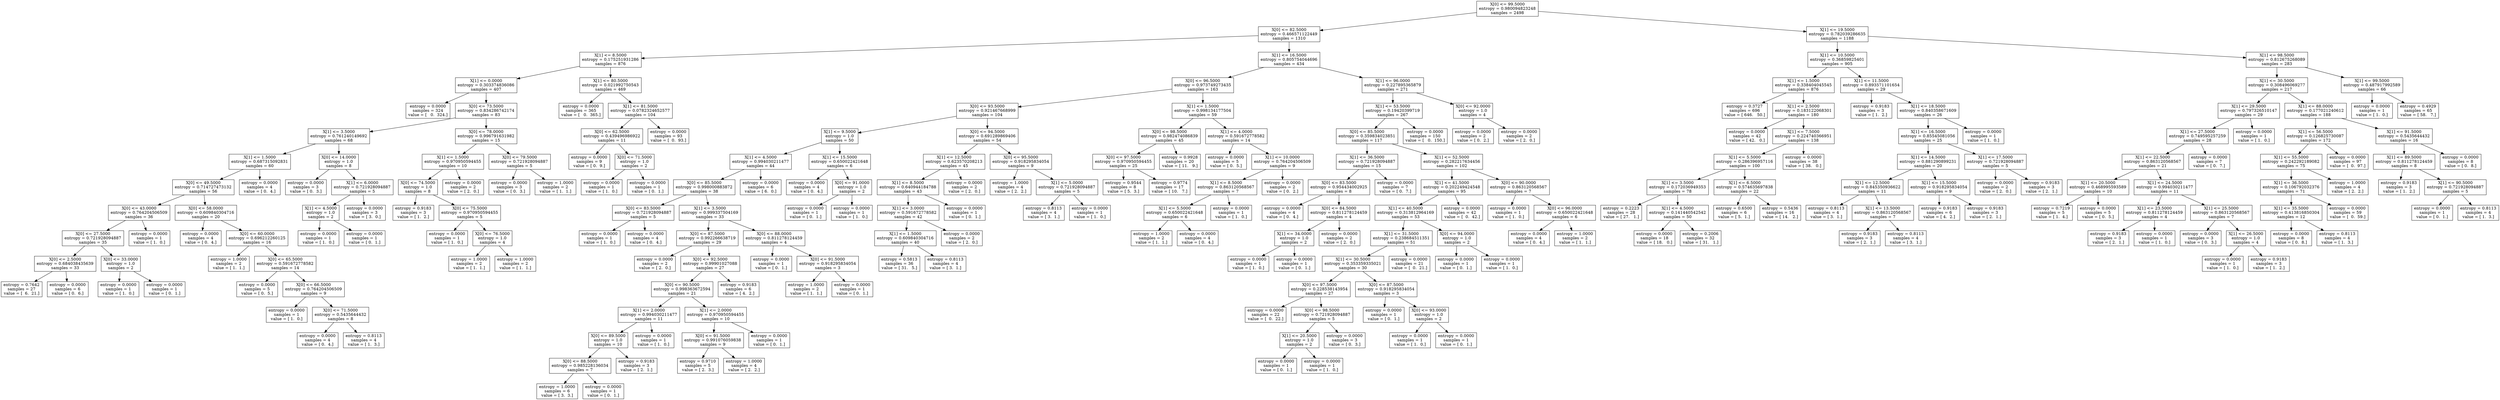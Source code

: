 digraph Tree {
0 [label="X[0] <= 99.5000\nentropy = 0.980094823248\nsamples = 2498", shape="box"] ;
1 [label="X[0] <= 82.5000\nentropy = 0.466571122449\nsamples = 1310", shape="box"] ;
0 -> 1 ;
2 [label="X[1] <= 8.5000\nentropy = 0.175251931286\nsamples = 876", shape="box"] ;
1 -> 2 ;
3 [label="X[1] <= 0.0000\nentropy = 0.303374836086\nsamples = 407", shape="box"] ;
2 -> 3 ;
4 [label="entropy = 0.0000\nsamples = 324\nvalue = [   0.  324.]", shape="box"] ;
3 -> 4 ;
5 [label="X[0] <= 73.5000\nentropy = 0.834286742174\nsamples = 83", shape="box"] ;
3 -> 5 ;
6 [label="X[1] <= 3.5000\nentropy = 0.761240149692\nsamples = 68", shape="box"] ;
5 -> 6 ;
7 [label="X[1] <= 1.5000\nentropy = 0.687315092831\nsamples = 60", shape="box"] ;
6 -> 7 ;
8 [label="X[0] <= 49.5000\nentropy = 0.714727473132\nsamples = 56", shape="box"] ;
7 -> 8 ;
9 [label="X[0] <= 43.0000\nentropy = 0.764204506509\nsamples = 36", shape="box"] ;
8 -> 9 ;
10 [label="X[0] <= 27.5000\nentropy = 0.721928094887\nsamples = 35", shape="box"] ;
9 -> 10 ;
11 [label="X[0] <= 2.5000\nentropy = 0.684038435639\nsamples = 33", shape="box"] ;
10 -> 11 ;
12 [label="entropy = 0.7642\nsamples = 27\nvalue = [  6.  21.]", shape="box"] ;
11 -> 12 ;
13 [label="entropy = 0.0000\nsamples = 6\nvalue = [ 0.  6.]", shape="box"] ;
11 -> 13 ;
14 [label="X[0] <= 33.0000\nentropy = 1.0\nsamples = 2", shape="box"] ;
10 -> 14 ;
15 [label="entropy = 0.0000\nsamples = 1\nvalue = [ 1.  0.]", shape="box"] ;
14 -> 15 ;
16 [label="entropy = 0.0000\nsamples = 1\nvalue = [ 0.  1.]", shape="box"] ;
14 -> 16 ;
17 [label="entropy = 0.0000\nsamples = 1\nvalue = [ 1.  0.]", shape="box"] ;
9 -> 17 ;
18 [label="X[0] <= 58.0000\nentropy = 0.609840304716\nsamples = 20", shape="box"] ;
8 -> 18 ;
19 [label="entropy = 0.0000\nsamples = 4\nvalue = [ 0.  4.]", shape="box"] ;
18 -> 19 ;
20 [label="X[0] <= 60.0000\nentropy = 0.696212260125\nsamples = 16", shape="box"] ;
18 -> 20 ;
21 [label="entropy = 1.0000\nsamples = 2\nvalue = [ 1.  1.]", shape="box"] ;
20 -> 21 ;
22 [label="X[0] <= 65.5000\nentropy = 0.591672778582\nsamples = 14", shape="box"] ;
20 -> 22 ;
23 [label="entropy = 0.0000\nsamples = 5\nvalue = [ 0.  5.]", shape="box"] ;
22 -> 23 ;
24 [label="X[0] <= 66.5000\nentropy = 0.764204506509\nsamples = 9", shape="box"] ;
22 -> 24 ;
25 [label="entropy = 0.0000\nsamples = 1\nvalue = [ 1.  0.]", shape="box"] ;
24 -> 25 ;
26 [label="X[0] <= 71.5000\nentropy = 0.5435644432\nsamples = 8", shape="box"] ;
24 -> 26 ;
27 [label="entropy = 0.0000\nsamples = 4\nvalue = [ 0.  4.]", shape="box"] ;
26 -> 27 ;
28 [label="entropy = 0.8113\nsamples = 4\nvalue = [ 1.  3.]", shape="box"] ;
26 -> 28 ;
29 [label="entropy = 0.0000\nsamples = 4\nvalue = [ 0.  4.]", shape="box"] ;
7 -> 29 ;
30 [label="X[0] <= 14.0000\nentropy = 1.0\nsamples = 8", shape="box"] ;
6 -> 30 ;
31 [label="entropy = 0.0000\nsamples = 3\nvalue = [ 0.  3.]", shape="box"] ;
30 -> 31 ;
32 [label="X[1] <= 6.0000\nentropy = 0.721928094887\nsamples = 5", shape="box"] ;
30 -> 32 ;
33 [label="X[1] <= 4.5000\nentropy = 1.0\nsamples = 2", shape="box"] ;
32 -> 33 ;
34 [label="entropy = 0.0000\nsamples = 1\nvalue = [ 1.  0.]", shape="box"] ;
33 -> 34 ;
35 [label="entropy = 0.0000\nsamples = 1\nvalue = [ 0.  1.]", shape="box"] ;
33 -> 35 ;
36 [label="entropy = 0.0000\nsamples = 3\nvalue = [ 3.  0.]", shape="box"] ;
32 -> 36 ;
37 [label="X[0] <= 78.0000\nentropy = 0.996791631982\nsamples = 15", shape="box"] ;
5 -> 37 ;
38 [label="X[1] <= 1.5000\nentropy = 0.970950594455\nsamples = 10", shape="box"] ;
37 -> 38 ;
39 [label="X[0] <= 74.5000\nentropy = 1.0\nsamples = 8", shape="box"] ;
38 -> 39 ;
40 [label="entropy = 0.9183\nsamples = 3\nvalue = [ 1.  2.]", shape="box"] ;
39 -> 40 ;
41 [label="X[0] <= 75.5000\nentropy = 0.970950594455\nsamples = 5", shape="box"] ;
39 -> 41 ;
42 [label="entropy = 0.0000\nsamples = 1\nvalue = [ 1.  0.]", shape="box"] ;
41 -> 42 ;
43 [label="X[0] <= 76.5000\nentropy = 1.0\nsamples = 4", shape="box"] ;
41 -> 43 ;
44 [label="entropy = 1.0000\nsamples = 2\nvalue = [ 1.  1.]", shape="box"] ;
43 -> 44 ;
45 [label="entropy = 1.0000\nsamples = 2\nvalue = [ 1.  1.]", shape="box"] ;
43 -> 45 ;
46 [label="entropy = 0.0000\nsamples = 2\nvalue = [ 2.  0.]", shape="box"] ;
38 -> 46 ;
47 [label="X[0] <= 79.5000\nentropy = 0.721928094887\nsamples = 5", shape="box"] ;
37 -> 47 ;
48 [label="entropy = 0.0000\nsamples = 3\nvalue = [ 0.  3.]", shape="box"] ;
47 -> 48 ;
49 [label="entropy = 1.0000\nsamples = 2\nvalue = [ 1.  1.]", shape="box"] ;
47 -> 49 ;
50 [label="X[1] <= 80.5000\nentropy = 0.021992750543\nsamples = 469", shape="box"] ;
2 -> 50 ;
51 [label="entropy = 0.0000\nsamples = 365\nvalue = [   0.  365.]", shape="box"] ;
50 -> 51 ;
52 [label="X[1] <= 81.5000\nentropy = 0.0782324652577\nsamples = 104", shape="box"] ;
50 -> 52 ;
53 [label="X[0] <= 62.5000\nentropy = 0.439496986922\nsamples = 11", shape="box"] ;
52 -> 53 ;
54 [label="entropy = 0.0000\nsamples = 9\nvalue = [ 0.  9.]", shape="box"] ;
53 -> 54 ;
55 [label="X[0] <= 71.5000\nentropy = 1.0\nsamples = 2", shape="box"] ;
53 -> 55 ;
56 [label="entropy = 0.0000\nsamples = 1\nvalue = [ 1.  0.]", shape="box"] ;
55 -> 56 ;
57 [label="entropy = 0.0000\nsamples = 1\nvalue = [ 0.  1.]", shape="box"] ;
55 -> 57 ;
58 [label="entropy = 0.0000\nsamples = 93\nvalue = [  0.  93.]", shape="box"] ;
52 -> 58 ;
59 [label="X[1] <= 16.5000\nentropy = 0.805754044696\nsamples = 434", shape="box"] ;
1 -> 59 ;
60 [label="X[0] <= 96.5000\nentropy = 0.973749273435\nsamples = 163", shape="box"] ;
59 -> 60 ;
61 [label="X[0] <= 93.5000\nentropy = 0.921467668999\nsamples = 104", shape="box"] ;
60 -> 61 ;
62 [label="X[1] <= 9.5000\nentropy = 1.0\nsamples = 50", shape="box"] ;
61 -> 62 ;
63 [label="X[1] <= 4.5000\nentropy = 0.994030211477\nsamples = 44", shape="box"] ;
62 -> 63 ;
64 [label="X[0] <= 85.5000\nentropy = 0.998000883872\nsamples = 38", shape="box"] ;
63 -> 64 ;
65 [label="X[0] <= 83.5000\nentropy = 0.721928094887\nsamples = 5", shape="box"] ;
64 -> 65 ;
66 [label="entropy = 0.0000\nsamples = 1\nvalue = [ 1.  0.]", shape="box"] ;
65 -> 66 ;
67 [label="entropy = 0.0000\nsamples = 4\nvalue = [ 0.  4.]", shape="box"] ;
65 -> 67 ;
68 [label="X[1] <= 3.5000\nentropy = 0.999337504169\nsamples = 33", shape="box"] ;
64 -> 68 ;
69 [label="X[0] <= 87.5000\nentropy = 0.992266638719\nsamples = 29", shape="box"] ;
68 -> 69 ;
70 [label="entropy = 0.0000\nsamples = 2\nvalue = [ 2.  0.]", shape="box"] ;
69 -> 70 ;
71 [label="X[0] <= 92.5000\nentropy = 0.99901027088\nsamples = 27", shape="box"] ;
69 -> 71 ;
72 [label="X[0] <= 90.5000\nentropy = 0.998363672594\nsamples = 21", shape="box"] ;
71 -> 72 ;
73 [label="X[1] <= 2.0000\nentropy = 0.994030211477\nsamples = 11", shape="box"] ;
72 -> 73 ;
74 [label="X[0] <= 89.5000\nentropy = 1.0\nsamples = 10", shape="box"] ;
73 -> 74 ;
75 [label="X[0] <= 88.5000\nentropy = 0.985228136034\nsamples = 7", shape="box"] ;
74 -> 75 ;
76 [label="entropy = 1.0000\nsamples = 6\nvalue = [ 3.  3.]", shape="box"] ;
75 -> 76 ;
77 [label="entropy = 0.0000\nsamples = 1\nvalue = [ 0.  1.]", shape="box"] ;
75 -> 77 ;
78 [label="entropy = 0.9183\nsamples = 3\nvalue = [ 2.  1.]", shape="box"] ;
74 -> 78 ;
79 [label="entropy = 0.0000\nsamples = 1\nvalue = [ 1.  0.]", shape="box"] ;
73 -> 79 ;
80 [label="X[1] <= 2.0000\nentropy = 0.970950594455\nsamples = 10", shape="box"] ;
72 -> 80 ;
81 [label="X[0] <= 91.5000\nentropy = 0.991076059838\nsamples = 9", shape="box"] ;
80 -> 81 ;
82 [label="entropy = 0.9710\nsamples = 5\nvalue = [ 2.  3.]", shape="box"] ;
81 -> 82 ;
83 [label="entropy = 1.0000\nsamples = 4\nvalue = [ 2.  2.]", shape="box"] ;
81 -> 83 ;
84 [label="entropy = 0.0000\nsamples = 1\nvalue = [ 0.  1.]", shape="box"] ;
80 -> 84 ;
85 [label="entropy = 0.9183\nsamples = 6\nvalue = [ 4.  2.]", shape="box"] ;
71 -> 85 ;
86 [label="X[0] <= 88.0000\nentropy = 0.811278124459\nsamples = 4", shape="box"] ;
68 -> 86 ;
87 [label="entropy = 0.0000\nsamples = 1\nvalue = [ 0.  1.]", shape="box"] ;
86 -> 87 ;
88 [label="X[0] <= 91.5000\nentropy = 0.918295834054\nsamples = 3", shape="box"] ;
86 -> 88 ;
89 [label="entropy = 1.0000\nsamples = 2\nvalue = [ 1.  1.]", shape="box"] ;
88 -> 89 ;
90 [label="entropy = 0.0000\nsamples = 1\nvalue = [ 0.  1.]", shape="box"] ;
88 -> 90 ;
91 [label="entropy = 0.0000\nsamples = 6\nvalue = [ 6.  0.]", shape="box"] ;
63 -> 91 ;
92 [label="X[1] <= 15.5000\nentropy = 0.650022421648\nsamples = 6", shape="box"] ;
62 -> 92 ;
93 [label="entropy = 0.0000\nsamples = 4\nvalue = [ 0.  4.]", shape="box"] ;
92 -> 93 ;
94 [label="X[0] <= 91.0000\nentropy = 1.0\nsamples = 2", shape="box"] ;
92 -> 94 ;
95 [label="entropy = 0.0000\nsamples = 1\nvalue = [ 0.  1.]", shape="box"] ;
94 -> 95 ;
96 [label="entropy = 0.0000\nsamples = 1\nvalue = [ 1.  0.]", shape="box"] ;
94 -> 96 ;
97 [label="X[0] <= 94.5000\nentropy = 0.691289869406\nsamples = 54", shape="box"] ;
61 -> 97 ;
98 [label="X[1] <= 12.5000\nentropy = 0.623570208213\nsamples = 45", shape="box"] ;
97 -> 98 ;
99 [label="X[1] <= 8.5000\nentropy = 0.640944184788\nsamples = 43", shape="box"] ;
98 -> 99 ;
100 [label="X[1] <= 3.0000\nentropy = 0.591672778582\nsamples = 42", shape="box"] ;
99 -> 100 ;
101 [label="X[1] <= 1.5000\nentropy = 0.609840304716\nsamples = 40", shape="box"] ;
100 -> 101 ;
102 [label="entropy = 0.5813\nsamples = 36\nvalue = [ 31.   5.]", shape="box"] ;
101 -> 102 ;
103 [label="entropy = 0.8113\nsamples = 4\nvalue = [ 3.  1.]", shape="box"] ;
101 -> 103 ;
104 [label="entropy = 0.0000\nsamples = 2\nvalue = [ 2.  0.]", shape="box"] ;
100 -> 104 ;
105 [label="entropy = 0.0000\nsamples = 1\nvalue = [ 0.  1.]", shape="box"] ;
99 -> 105 ;
106 [label="entropy = 0.0000\nsamples = 2\nvalue = [ 2.  0.]", shape="box"] ;
98 -> 106 ;
107 [label="X[0] <= 95.5000\nentropy = 0.918295834054\nsamples = 9", shape="box"] ;
97 -> 107 ;
108 [label="entropy = 1.0000\nsamples = 4\nvalue = [ 2.  2.]", shape="box"] ;
107 -> 108 ;
109 [label="X[1] <= 5.0000\nentropy = 0.721928094887\nsamples = 5", shape="box"] ;
107 -> 109 ;
110 [label="entropy = 0.8113\nsamples = 4\nvalue = [ 3.  1.]", shape="box"] ;
109 -> 110 ;
111 [label="entropy = 0.0000\nsamples = 1\nvalue = [ 1.  0.]", shape="box"] ;
109 -> 111 ;
112 [label="X[1] <= 1.5000\nentropy = 0.998134177504\nsamples = 59", shape="box"] ;
60 -> 112 ;
113 [label="X[0] <= 98.5000\nentropy = 0.982474086839\nsamples = 45", shape="box"] ;
112 -> 113 ;
114 [label="X[0] <= 97.5000\nentropy = 0.970950594455\nsamples = 25", shape="box"] ;
113 -> 114 ;
115 [label="entropy = 0.9544\nsamples = 8\nvalue = [ 5.  3.]", shape="box"] ;
114 -> 115 ;
116 [label="entropy = 0.9774\nsamples = 17\nvalue = [ 10.   7.]", shape="box"] ;
114 -> 116 ;
117 [label="entropy = 0.9928\nsamples = 20\nvalue = [ 11.   9.]", shape="box"] ;
113 -> 117 ;
118 [label="X[1] <= 4.0000\nentropy = 0.591672778582\nsamples = 14", shape="box"] ;
112 -> 118 ;
119 [label="entropy = 0.0000\nsamples = 5\nvalue = [ 0.  5.]", shape="box"] ;
118 -> 119 ;
120 [label="X[1] <= 10.0000\nentropy = 0.764204506509\nsamples = 9", shape="box"] ;
118 -> 120 ;
121 [label="X[1] <= 8.5000\nentropy = 0.863120568567\nsamples = 7", shape="box"] ;
120 -> 121 ;
122 [label="X[1] <= 5.5000\nentropy = 0.650022421648\nsamples = 6", shape="box"] ;
121 -> 122 ;
123 [label="entropy = 1.0000\nsamples = 2\nvalue = [ 1.  1.]", shape="box"] ;
122 -> 123 ;
124 [label="entropy = 0.0000\nsamples = 4\nvalue = [ 0.  4.]", shape="box"] ;
122 -> 124 ;
125 [label="entropy = 0.0000\nsamples = 1\nvalue = [ 1.  0.]", shape="box"] ;
121 -> 125 ;
126 [label="entropy = 0.0000\nsamples = 2\nvalue = [ 0.  2.]", shape="box"] ;
120 -> 126 ;
127 [label="X[1] <= 96.0000\nentropy = 0.227895365879\nsamples = 271", shape="box"] ;
59 -> 127 ;
128 [label="X[1] <= 53.5000\nentropy = 0.19420399719\nsamples = 267", shape="box"] ;
127 -> 128 ;
129 [label="X[0] <= 85.5000\nentropy = 0.359834023851\nsamples = 117", shape="box"] ;
128 -> 129 ;
130 [label="X[1] <= 36.5000\nentropy = 0.721928094887\nsamples = 15", shape="box"] ;
129 -> 130 ;
131 [label="X[0] <= 83.5000\nentropy = 0.954434002925\nsamples = 8", shape="box"] ;
130 -> 131 ;
132 [label="entropy = 0.0000\nsamples = 4\nvalue = [ 0.  4.]", shape="box"] ;
131 -> 132 ;
133 [label="X[0] <= 84.5000\nentropy = 0.811278124459\nsamples = 4", shape="box"] ;
131 -> 133 ;
134 [label="X[1] <= 34.0000\nentropy = 1.0\nsamples = 2", shape="box"] ;
133 -> 134 ;
135 [label="entropy = 0.0000\nsamples = 1\nvalue = [ 1.  0.]", shape="box"] ;
134 -> 135 ;
136 [label="entropy = 0.0000\nsamples = 1\nvalue = [ 0.  1.]", shape="box"] ;
134 -> 136 ;
137 [label="entropy = 0.0000\nsamples = 2\nvalue = [ 2.  0.]", shape="box"] ;
133 -> 137 ;
138 [label="entropy = 0.0000\nsamples = 7\nvalue = [ 0.  7.]", shape="box"] ;
130 -> 138 ;
139 [label="X[1] <= 52.5000\nentropy = 0.282217634456\nsamples = 102", shape="box"] ;
129 -> 139 ;
140 [label="X[1] <= 41.5000\nentropy = 0.202249424548\nsamples = 95", shape="box"] ;
139 -> 140 ;
141 [label="X[1] <= 40.5000\nentropy = 0.313812964169\nsamples = 53", shape="box"] ;
140 -> 141 ;
142 [label="X[1] <= 31.5000\nentropy = 0.238684511351\nsamples = 51", shape="box"] ;
141 -> 142 ;
143 [label="X[1] <= 30.5000\nentropy = 0.353359335021\nsamples = 30", shape="box"] ;
142 -> 143 ;
144 [label="X[0] <= 97.5000\nentropy = 0.228538143954\nsamples = 27", shape="box"] ;
143 -> 144 ;
145 [label="entropy = 0.0000\nsamples = 22\nvalue = [  0.  22.]", shape="box"] ;
144 -> 145 ;
146 [label="X[0] <= 98.5000\nentropy = 0.721928094887\nsamples = 5", shape="box"] ;
144 -> 146 ;
147 [label="X[1] <= 20.5000\nentropy = 1.0\nsamples = 2", shape="box"] ;
146 -> 147 ;
148 [label="entropy = 0.0000\nsamples = 1\nvalue = [ 0.  1.]", shape="box"] ;
147 -> 148 ;
149 [label="entropy = 0.0000\nsamples = 1\nvalue = [ 1.  0.]", shape="box"] ;
147 -> 149 ;
150 [label="entropy = 0.0000\nsamples = 3\nvalue = [ 0.  3.]", shape="box"] ;
146 -> 150 ;
151 [label="X[0] <= 87.5000\nentropy = 0.918295834054\nsamples = 3", shape="box"] ;
143 -> 151 ;
152 [label="entropy = 0.0000\nsamples = 1\nvalue = [ 0.  1.]", shape="box"] ;
151 -> 152 ;
153 [label="X[0] <= 93.0000\nentropy = 1.0\nsamples = 2", shape="box"] ;
151 -> 153 ;
154 [label="entropy = 0.0000\nsamples = 1\nvalue = [ 1.  0.]", shape="box"] ;
153 -> 154 ;
155 [label="entropy = 0.0000\nsamples = 1\nvalue = [ 0.  1.]", shape="box"] ;
153 -> 155 ;
156 [label="entropy = 0.0000\nsamples = 21\nvalue = [  0.  21.]", shape="box"] ;
142 -> 156 ;
157 [label="X[0] <= 94.0000\nentropy = 1.0\nsamples = 2", shape="box"] ;
141 -> 157 ;
158 [label="entropy = 0.0000\nsamples = 1\nvalue = [ 0.  1.]", shape="box"] ;
157 -> 158 ;
159 [label="entropy = 0.0000\nsamples = 1\nvalue = [ 1.  0.]", shape="box"] ;
157 -> 159 ;
160 [label="entropy = 0.0000\nsamples = 42\nvalue = [  0.  42.]", shape="box"] ;
140 -> 160 ;
161 [label="X[0] <= 90.0000\nentropy = 0.863120568567\nsamples = 7", shape="box"] ;
139 -> 161 ;
162 [label="entropy = 0.0000\nsamples = 1\nvalue = [ 1.  0.]", shape="box"] ;
161 -> 162 ;
163 [label="X[0] <= 96.0000\nentropy = 0.650022421648\nsamples = 6", shape="box"] ;
161 -> 163 ;
164 [label="entropy = 0.0000\nsamples = 4\nvalue = [ 0.  4.]", shape="box"] ;
163 -> 164 ;
165 [label="entropy = 1.0000\nsamples = 2\nvalue = [ 1.  1.]", shape="box"] ;
163 -> 165 ;
166 [label="entropy = 0.0000\nsamples = 150\nvalue = [   0.  150.]", shape="box"] ;
128 -> 166 ;
167 [label="X[0] <= 92.0000\nentropy = 1.0\nsamples = 4", shape="box"] ;
127 -> 167 ;
168 [label="entropy = 0.0000\nsamples = 2\nvalue = [ 0.  2.]", shape="box"] ;
167 -> 168 ;
169 [label="entropy = 0.0000\nsamples = 2\nvalue = [ 2.  0.]", shape="box"] ;
167 -> 169 ;
170 [label="X[1] <= 19.5000\nentropy = 0.782039286635\nsamples = 1188", shape="box"] ;
0 -> 170 ;
171 [label="X[1] <= 10.5000\nentropy = 0.36859825401\nsamples = 905", shape="box"] ;
170 -> 171 ;
172 [label="X[1] <= 1.5000\nentropy = 0.338404045545\nsamples = 876", shape="box"] ;
171 -> 172 ;
173 [label="entropy = 0.3727\nsamples = 696\nvalue = [ 646.   50.]", shape="box"] ;
172 -> 173 ;
174 [label="X[1] <= 2.5000\nentropy = 0.183122068301\nsamples = 180", shape="box"] ;
172 -> 174 ;
175 [label="entropy = 0.0000\nsamples = 42\nvalue = [ 42.   0.]", shape="box"] ;
174 -> 175 ;
176 [label="X[1] <= 7.5000\nentropy = 0.224740366951\nsamples = 138", shape="box"] ;
174 -> 176 ;
177 [label="X[1] <= 5.5000\nentropy = 0.286396957116\nsamples = 100", shape="box"] ;
176 -> 177 ;
178 [label="X[1] <= 3.5000\nentropy = 0.172036949353\nsamples = 78", shape="box"] ;
177 -> 178 ;
179 [label="entropy = 0.2223\nsamples = 28\nvalue = [ 27.   1.]", shape="box"] ;
178 -> 179 ;
180 [label="X[1] <= 4.5000\nentropy = 0.141440542542\nsamples = 50", shape="box"] ;
178 -> 180 ;
181 [label="entropy = 0.0000\nsamples = 18\nvalue = [ 18.   0.]", shape="box"] ;
180 -> 181 ;
182 [label="entropy = 0.2006\nsamples = 32\nvalue = [ 31.   1.]", shape="box"] ;
180 -> 182 ;
183 [label="X[1] <= 6.5000\nentropy = 0.574635697838\nsamples = 22", shape="box"] ;
177 -> 183 ;
184 [label="entropy = 0.6500\nsamples = 6\nvalue = [ 5.  1.]", shape="box"] ;
183 -> 184 ;
185 [label="entropy = 0.5436\nsamples = 16\nvalue = [ 14.   2.]", shape="box"] ;
183 -> 185 ;
186 [label="entropy = 0.0000\nsamples = 38\nvalue = [ 38.   0.]", shape="box"] ;
176 -> 186 ;
187 [label="X[1] <= 11.5000\nentropy = 0.893571101654\nsamples = 29", shape="box"] ;
171 -> 187 ;
188 [label="entropy = 0.9183\nsamples = 3\nvalue = [ 1.  2.]", shape="box"] ;
187 -> 188 ;
189 [label="X[1] <= 18.5000\nentropy = 0.840358671609\nsamples = 26", shape="box"] ;
187 -> 189 ;
190 [label="X[1] <= 16.5000\nentropy = 0.85545081056\nsamples = 25", shape="box"] ;
189 -> 190 ;
191 [label="X[1] <= 14.5000\nentropy = 0.881290899231\nsamples = 20", shape="box"] ;
190 -> 191 ;
192 [label="X[1] <= 12.5000\nentropy = 0.845350936622\nsamples = 11", shape="box"] ;
191 -> 192 ;
193 [label="entropy = 0.8113\nsamples = 4\nvalue = [ 3.  1.]", shape="box"] ;
192 -> 193 ;
194 [label="X[1] <= 13.5000\nentropy = 0.863120568567\nsamples = 7", shape="box"] ;
192 -> 194 ;
195 [label="entropy = 0.9183\nsamples = 3\nvalue = [ 2.  1.]", shape="box"] ;
194 -> 195 ;
196 [label="entropy = 0.8113\nsamples = 4\nvalue = [ 3.  1.]", shape="box"] ;
194 -> 196 ;
197 [label="X[1] <= 15.5000\nentropy = 0.918295834054\nsamples = 9", shape="box"] ;
191 -> 197 ;
198 [label="entropy = 0.9183\nsamples = 6\nvalue = [ 4.  2.]", shape="box"] ;
197 -> 198 ;
199 [label="entropy = 0.9183\nsamples = 3\nvalue = [ 2.  1.]", shape="box"] ;
197 -> 199 ;
200 [label="X[1] <= 17.5000\nentropy = 0.721928094887\nsamples = 5", shape="box"] ;
190 -> 200 ;
201 [label="entropy = 0.0000\nsamples = 2\nvalue = [ 2.  0.]", shape="box"] ;
200 -> 201 ;
202 [label="entropy = 0.9183\nsamples = 3\nvalue = [ 2.  1.]", shape="box"] ;
200 -> 202 ;
203 [label="entropy = 0.0000\nsamples = 1\nvalue = [ 1.  0.]", shape="box"] ;
189 -> 203 ;
204 [label="X[1] <= 98.5000\nentropy = 0.812675268089\nsamples = 283", shape="box"] ;
170 -> 204 ;
205 [label="X[1] <= 30.5000\nentropy = 0.308496069277\nsamples = 217", shape="box"] ;
204 -> 205 ;
206 [label="X[1] <= 29.5000\nentropy = 0.797326510147\nsamples = 29", shape="box"] ;
205 -> 206 ;
207 [label="X[1] <= 27.5000\nentropy = 0.749595257259\nsamples = 28", shape="box"] ;
206 -> 207 ;
208 [label="X[1] <= 22.5000\nentropy = 0.863120568567\nsamples = 21", shape="box"] ;
207 -> 208 ;
209 [label="X[1] <= 20.5000\nentropy = 0.468995593589\nsamples = 10", shape="box"] ;
208 -> 209 ;
210 [label="entropy = 0.7219\nsamples = 5\nvalue = [ 1.  4.]", shape="box"] ;
209 -> 210 ;
211 [label="entropy = 0.0000\nsamples = 5\nvalue = [ 0.  5.]", shape="box"] ;
209 -> 211 ;
212 [label="X[1] <= 24.5000\nentropy = 0.994030211477\nsamples = 11", shape="box"] ;
208 -> 212 ;
213 [label="X[1] <= 23.5000\nentropy = 0.811278124459\nsamples = 4", shape="box"] ;
212 -> 213 ;
214 [label="entropy = 0.9183\nsamples = 3\nvalue = [ 2.  1.]", shape="box"] ;
213 -> 214 ;
215 [label="entropy = 0.0000\nsamples = 1\nvalue = [ 1.  0.]", shape="box"] ;
213 -> 215 ;
216 [label="X[1] <= 25.5000\nentropy = 0.863120568567\nsamples = 7", shape="box"] ;
212 -> 216 ;
217 [label="entropy = 0.0000\nsamples = 3\nvalue = [ 0.  3.]", shape="box"] ;
216 -> 217 ;
218 [label="X[1] <= 26.5000\nentropy = 1.0\nsamples = 4", shape="box"] ;
216 -> 218 ;
219 [label="entropy = 0.0000\nsamples = 1\nvalue = [ 1.  0.]", shape="box"] ;
218 -> 219 ;
220 [label="entropy = 0.9183\nsamples = 3\nvalue = [ 1.  2.]", shape="box"] ;
218 -> 220 ;
221 [label="entropy = 0.0000\nsamples = 7\nvalue = [ 0.  7.]", shape="box"] ;
207 -> 221 ;
222 [label="entropy = 0.0000\nsamples = 1\nvalue = [ 1.  0.]", shape="box"] ;
206 -> 222 ;
223 [label="X[1] <= 88.0000\nentropy = 0.177021240612\nsamples = 188", shape="box"] ;
205 -> 223 ;
224 [label="X[1] <= 56.5000\nentropy = 0.126825730087\nsamples = 172", shape="box"] ;
223 -> 224 ;
225 [label="X[1] <= 55.5000\nentropy = 0.242292189082\nsamples = 75", shape="box"] ;
224 -> 225 ;
226 [label="X[1] <= 36.5000\nentropy = 0.106792032376\nsamples = 71", shape="box"] ;
225 -> 226 ;
227 [label="X[1] <= 35.5000\nentropy = 0.413816850304\nsamples = 12", shape="box"] ;
226 -> 227 ;
228 [label="entropy = 0.0000\nsamples = 8\nvalue = [ 0.  8.]", shape="box"] ;
227 -> 228 ;
229 [label="entropy = 0.8113\nsamples = 4\nvalue = [ 1.  3.]", shape="box"] ;
227 -> 229 ;
230 [label="entropy = 0.0000\nsamples = 59\nvalue = [  0.  59.]", shape="box"] ;
226 -> 230 ;
231 [label="entropy = 1.0000\nsamples = 4\nvalue = [ 2.  2.]", shape="box"] ;
225 -> 231 ;
232 [label="entropy = 0.0000\nsamples = 97\nvalue = [  0.  97.]", shape="box"] ;
224 -> 232 ;
233 [label="X[1] <= 91.5000\nentropy = 0.5435644432\nsamples = 16", shape="box"] ;
223 -> 233 ;
234 [label="X[1] <= 89.5000\nentropy = 0.811278124459\nsamples = 8", shape="box"] ;
233 -> 234 ;
235 [label="entropy = 0.9183\nsamples = 3\nvalue = [ 1.  2.]", shape="box"] ;
234 -> 235 ;
236 [label="X[1] <= 90.5000\nentropy = 0.721928094887\nsamples = 5", shape="box"] ;
234 -> 236 ;
237 [label="entropy = 0.0000\nsamples = 1\nvalue = [ 0.  1.]", shape="box"] ;
236 -> 237 ;
238 [label="entropy = 0.8113\nsamples = 4\nvalue = [ 1.  3.]", shape="box"] ;
236 -> 238 ;
239 [label="entropy = 0.0000\nsamples = 8\nvalue = [ 0.  8.]", shape="box"] ;
233 -> 239 ;
240 [label="X[1] <= 99.5000\nentropy = 0.487917992589\nsamples = 66", shape="box"] ;
204 -> 240 ;
241 [label="entropy = 0.0000\nsamples = 1\nvalue = [ 1.  0.]", shape="box"] ;
240 -> 241 ;
242 [label="entropy = 0.4929\nsamples = 65\nvalue = [ 58.   7.]", shape="box"] ;
240 -> 242 ;
}